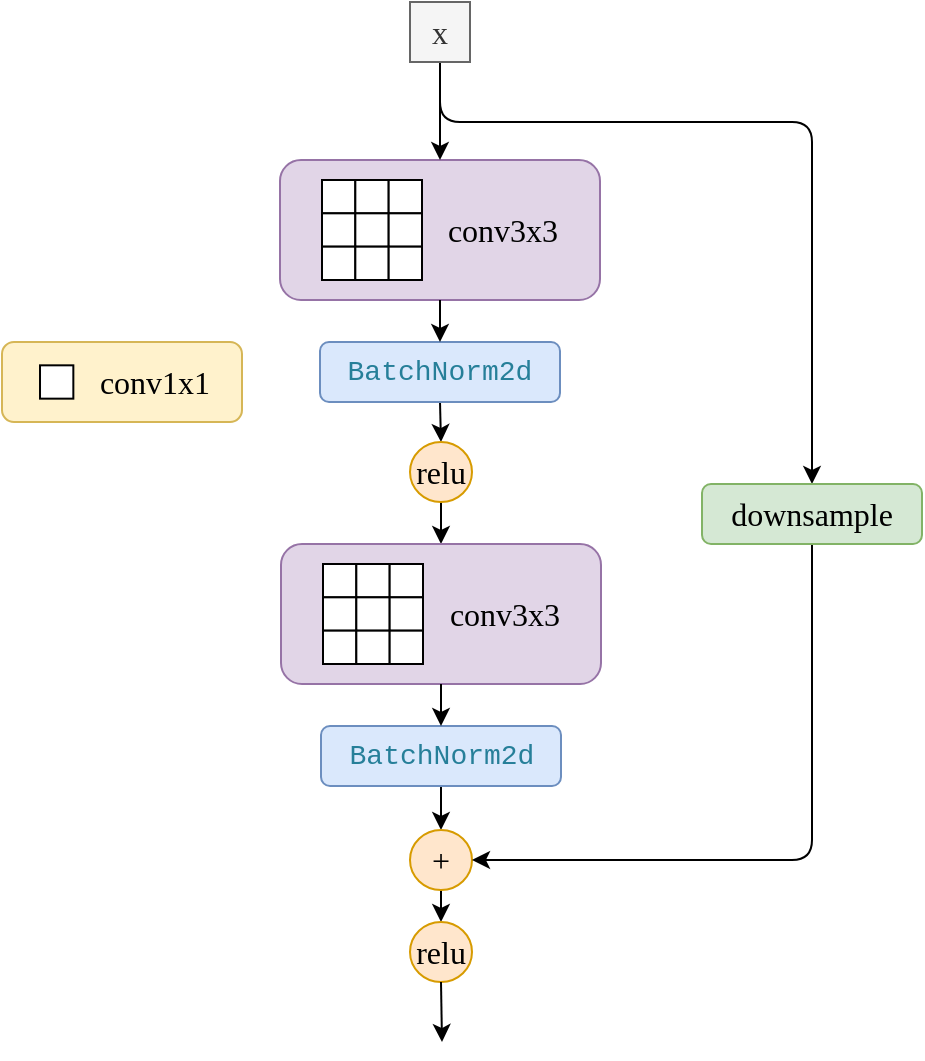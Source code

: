 <mxfile version="20.6.2" type="device"><diagram id="H3T_MEQf9yx8DijcKJru" name="第 1 页"><mxGraphModel dx="809" dy="588" grid="1" gridSize="10" guides="1" tooltips="1" connect="1" arrows="1" fold="1" page="0" pageScale="1" pageWidth="827" pageHeight="1169" math="0" shadow="0"><root><mxCell id="0"/><mxCell id="1" parent="0"/><mxCell id="aQBPzhVZp9V-ZjaDZRbG-76" value="" style="group" vertex="1" connectable="0" parent="1"><mxGeometry x="280" y="300" width="120" height="40" as="geometry"/></mxCell><mxCell id="aQBPzhVZp9V-ZjaDZRbG-1" value="" style="rounded=1;whiteSpace=wrap;html=1;fillColor=#fff2cc;strokeColor=#d6b656;" vertex="1" parent="aQBPzhVZp9V-ZjaDZRbG-76"><mxGeometry width="120" height="40" as="geometry"/></mxCell><mxCell id="aQBPzhVZp9V-ZjaDZRbG-73" value="" style="whiteSpace=wrap;html=1;aspect=fixed;" vertex="1" parent="aQBPzhVZp9V-ZjaDZRbG-76"><mxGeometry x="19.003" y="11.667" width="16.667" height="16.667" as="geometry"/></mxCell><mxCell id="aQBPzhVZp9V-ZjaDZRbG-75" value="&lt;span style=&quot;&quot;&gt;conv1x1&lt;/span&gt;" style="text;html=1;align=center;verticalAlign=middle;resizable=0;points=[];autosize=1;strokeColor=none;fillColor=none;fontSize=16;fontFamily=Times New Roman;" vertex="1" parent="aQBPzhVZp9V-ZjaDZRbG-76"><mxGeometry x="35.67" y="5" width="80" height="30" as="geometry"/></mxCell><mxCell id="aQBPzhVZp9V-ZjaDZRbG-77" value="" style="group" vertex="1" connectable="0" parent="1"><mxGeometry x="419" y="209" width="160" height="70" as="geometry"/></mxCell><mxCell id="aQBPzhVZp9V-ZjaDZRbG-11" value="" style="rounded=1;whiteSpace=wrap;html=1;fillColor=#e1d5e7;strokeColor=#9673a6;align=center;" vertex="1" parent="aQBPzhVZp9V-ZjaDZRbG-77"><mxGeometry width="160" height="70" as="geometry"/></mxCell><mxCell id="aQBPzhVZp9V-ZjaDZRbG-12" value="" style="group" vertex="1" connectable="0" parent="aQBPzhVZp9V-ZjaDZRbG-77"><mxGeometry x="21" y="10" width="50" height="50" as="geometry"/></mxCell><mxCell id="aQBPzhVZp9V-ZjaDZRbG-2" value="" style="whiteSpace=wrap;html=1;aspect=fixed;" vertex="1" parent="aQBPzhVZp9V-ZjaDZRbG-12"><mxGeometry width="16.667" height="16.667" as="geometry"/></mxCell><mxCell id="aQBPzhVZp9V-ZjaDZRbG-3" value="" style="whiteSpace=wrap;html=1;aspect=fixed;" vertex="1" parent="aQBPzhVZp9V-ZjaDZRbG-12"><mxGeometry x="16.667" width="16.667" height="16.667" as="geometry"/></mxCell><mxCell id="aQBPzhVZp9V-ZjaDZRbG-4" value="" style="whiteSpace=wrap;html=1;aspect=fixed;" vertex="1" parent="aQBPzhVZp9V-ZjaDZRbG-12"><mxGeometry x="33.333" width="16.667" height="16.667" as="geometry"/></mxCell><mxCell id="aQBPzhVZp9V-ZjaDZRbG-5" value="" style="whiteSpace=wrap;html=1;aspect=fixed;" vertex="1" parent="aQBPzhVZp9V-ZjaDZRbG-12"><mxGeometry y="16.667" width="16.667" height="16.667" as="geometry"/></mxCell><mxCell id="aQBPzhVZp9V-ZjaDZRbG-6" value="" style="whiteSpace=wrap;html=1;aspect=fixed;" vertex="1" parent="aQBPzhVZp9V-ZjaDZRbG-12"><mxGeometry x="16.667" y="16.667" width="16.667" height="16.667" as="geometry"/></mxCell><mxCell id="aQBPzhVZp9V-ZjaDZRbG-7" value="" style="whiteSpace=wrap;html=1;aspect=fixed;" vertex="1" parent="aQBPzhVZp9V-ZjaDZRbG-12"><mxGeometry x="33.333" y="16.667" width="16.667" height="16.667" as="geometry"/></mxCell><mxCell id="aQBPzhVZp9V-ZjaDZRbG-8" value="" style="whiteSpace=wrap;html=1;aspect=fixed;" vertex="1" parent="aQBPzhVZp9V-ZjaDZRbG-12"><mxGeometry y="33.333" width="16.667" height="16.667" as="geometry"/></mxCell><mxCell id="aQBPzhVZp9V-ZjaDZRbG-9" value="" style="whiteSpace=wrap;html=1;aspect=fixed;" vertex="1" parent="aQBPzhVZp9V-ZjaDZRbG-12"><mxGeometry x="16.667" y="33.333" width="16.667" height="16.667" as="geometry"/></mxCell><mxCell id="aQBPzhVZp9V-ZjaDZRbG-10" value="" style="whiteSpace=wrap;html=1;aspect=fixed;" vertex="1" parent="aQBPzhVZp9V-ZjaDZRbG-12"><mxGeometry x="33.333" y="33.333" width="16.667" height="16.667" as="geometry"/></mxCell><mxCell id="aQBPzhVZp9V-ZjaDZRbG-74" value="&lt;span style=&quot;&quot;&gt;conv3x3&lt;/span&gt;" style="text;html=1;align=center;verticalAlign=middle;resizable=0;points=[];autosize=1;strokeColor=none;fillColor=none;fontSize=16;fontFamily=Times New Roman;" vertex="1" parent="aQBPzhVZp9V-ZjaDZRbG-77"><mxGeometry x="71" y="20" width="80" height="30" as="geometry"/></mxCell><mxCell id="aQBPzhVZp9V-ZjaDZRbG-84" style="edgeStyle=orthogonalEdgeStyle;rounded=0;orthogonalLoop=1;jettySize=auto;html=1;exitX=0.5;exitY=1;exitDx=0;exitDy=0;entryX=0.5;entryY=0;entryDx=0;entryDy=0;fontFamily=Times New Roman;fontSize=16;" edge="1" parent="1" source="aQBPzhVZp9V-ZjaDZRbG-79" target="aQBPzhVZp9V-ZjaDZRbG-83"><mxGeometry relative="1" as="geometry"/></mxCell><mxCell id="aQBPzhVZp9V-ZjaDZRbG-79" value="&lt;div style=&quot;font-family: Consolas, &amp;quot;Courier New&amp;quot;, monospace; font-size: 14px; line-height: 19px;&quot;&gt;&lt;span style=&quot;color: #267f99;&quot;&gt;BatchNorm2d&lt;/span&gt; &lt;/div&gt;" style="rounded=1;whiteSpace=wrap;html=1;fontFamily=Times New Roman;fontSize=16;fillColor=#dae8fc;strokeColor=#6c8ebf;" vertex="1" parent="1"><mxGeometry x="439" y="300" width="120" height="30" as="geometry"/></mxCell><mxCell id="aQBPzhVZp9V-ZjaDZRbG-81" style="edgeStyle=orthogonalEdgeStyle;rounded=0;orthogonalLoop=1;jettySize=auto;html=1;exitX=0.5;exitY=1;exitDx=0;exitDy=0;entryX=0.5;entryY=0;entryDx=0;entryDy=0;fontFamily=Times New Roman;fontSize=16;" edge="1" parent="1" source="aQBPzhVZp9V-ZjaDZRbG-80" target="aQBPzhVZp9V-ZjaDZRbG-11"><mxGeometry relative="1" as="geometry"/></mxCell><mxCell id="aQBPzhVZp9V-ZjaDZRbG-121" style="edgeStyle=orthogonalEdgeStyle;rounded=1;orthogonalLoop=1;jettySize=auto;html=1;exitX=0.5;exitY=1;exitDx=0;exitDy=0;entryX=0.5;entryY=0;entryDx=0;entryDy=0;fontFamily=Times New Roman;fontSize=16;" edge="1" parent="1" source="aQBPzhVZp9V-ZjaDZRbG-80" target="aQBPzhVZp9V-ZjaDZRbG-120"><mxGeometry relative="1" as="geometry"><Array as="points"><mxPoint x="499" y="190"/><mxPoint x="685" y="190"/></Array></mxGeometry></mxCell><mxCell id="aQBPzhVZp9V-ZjaDZRbG-80" value="x" style="rounded=0;whiteSpace=wrap;html=1;fontFamily=Times New Roman;fontSize=16;fillColor=#f5f5f5;fontColor=#333333;strokeColor=#666666;" vertex="1" parent="1"><mxGeometry x="484" y="130" width="30" height="30" as="geometry"/></mxCell><mxCell id="aQBPzhVZp9V-ZjaDZRbG-82" style="edgeStyle=orthogonalEdgeStyle;rounded=0;orthogonalLoop=1;jettySize=auto;html=1;exitX=0.5;exitY=1;exitDx=0;exitDy=0;entryX=0.5;entryY=0;entryDx=0;entryDy=0;fontFamily=Times New Roman;fontSize=16;" edge="1" parent="1" source="aQBPzhVZp9V-ZjaDZRbG-11" target="aQBPzhVZp9V-ZjaDZRbG-79"><mxGeometry relative="1" as="geometry"/></mxCell><mxCell id="aQBPzhVZp9V-ZjaDZRbG-114" style="edgeStyle=orthogonalEdgeStyle;rounded=0;orthogonalLoop=1;jettySize=auto;html=1;exitX=0.5;exitY=1;exitDx=0;exitDy=0;entryX=0.5;entryY=0;entryDx=0;entryDy=0;fontFamily=Times New Roman;fontSize=16;" edge="1" parent="1" source="aQBPzhVZp9V-ZjaDZRbG-83" target="aQBPzhVZp9V-ZjaDZRbG-100"><mxGeometry relative="1" as="geometry"/></mxCell><mxCell id="aQBPzhVZp9V-ZjaDZRbG-83" value="relu" style="ellipse;whiteSpace=wrap;html=1;fontFamily=Times New Roman;fontSize=16;fillColor=#ffe6cc;strokeColor=#d79b00;" vertex="1" parent="1"><mxGeometry x="484" y="350" width="31" height="30" as="geometry"/></mxCell><mxCell id="aQBPzhVZp9V-ZjaDZRbG-99" value="" style="group" vertex="1" connectable="0" parent="1"><mxGeometry x="419.5" y="401" width="160" height="70" as="geometry"/></mxCell><mxCell id="aQBPzhVZp9V-ZjaDZRbG-100" value="" style="rounded=1;whiteSpace=wrap;html=1;fillColor=#e1d5e7;strokeColor=#9673a6;align=center;" vertex="1" parent="aQBPzhVZp9V-ZjaDZRbG-99"><mxGeometry width="160" height="70" as="geometry"/></mxCell><mxCell id="aQBPzhVZp9V-ZjaDZRbG-101" value="" style="group" vertex="1" connectable="0" parent="aQBPzhVZp9V-ZjaDZRbG-99"><mxGeometry x="21" y="10" width="50" height="50" as="geometry"/></mxCell><mxCell id="aQBPzhVZp9V-ZjaDZRbG-102" value="" style="whiteSpace=wrap;html=1;aspect=fixed;" vertex="1" parent="aQBPzhVZp9V-ZjaDZRbG-101"><mxGeometry width="16.667" height="16.667" as="geometry"/></mxCell><mxCell id="aQBPzhVZp9V-ZjaDZRbG-103" value="" style="whiteSpace=wrap;html=1;aspect=fixed;" vertex="1" parent="aQBPzhVZp9V-ZjaDZRbG-101"><mxGeometry x="16.667" width="16.667" height="16.667" as="geometry"/></mxCell><mxCell id="aQBPzhVZp9V-ZjaDZRbG-104" value="" style="whiteSpace=wrap;html=1;aspect=fixed;" vertex="1" parent="aQBPzhVZp9V-ZjaDZRbG-101"><mxGeometry x="33.333" width="16.667" height="16.667" as="geometry"/></mxCell><mxCell id="aQBPzhVZp9V-ZjaDZRbG-105" value="" style="whiteSpace=wrap;html=1;aspect=fixed;" vertex="1" parent="aQBPzhVZp9V-ZjaDZRbG-101"><mxGeometry y="16.667" width="16.667" height="16.667" as="geometry"/></mxCell><mxCell id="aQBPzhVZp9V-ZjaDZRbG-106" value="" style="whiteSpace=wrap;html=1;aspect=fixed;" vertex="1" parent="aQBPzhVZp9V-ZjaDZRbG-101"><mxGeometry x="16.667" y="16.667" width="16.667" height="16.667" as="geometry"/></mxCell><mxCell id="aQBPzhVZp9V-ZjaDZRbG-107" value="" style="whiteSpace=wrap;html=1;aspect=fixed;" vertex="1" parent="aQBPzhVZp9V-ZjaDZRbG-101"><mxGeometry x="33.333" y="16.667" width="16.667" height="16.667" as="geometry"/></mxCell><mxCell id="aQBPzhVZp9V-ZjaDZRbG-108" value="" style="whiteSpace=wrap;html=1;aspect=fixed;" vertex="1" parent="aQBPzhVZp9V-ZjaDZRbG-101"><mxGeometry y="33.333" width="16.667" height="16.667" as="geometry"/></mxCell><mxCell id="aQBPzhVZp9V-ZjaDZRbG-109" value="" style="whiteSpace=wrap;html=1;aspect=fixed;" vertex="1" parent="aQBPzhVZp9V-ZjaDZRbG-101"><mxGeometry x="16.667" y="33.333" width="16.667" height="16.667" as="geometry"/></mxCell><mxCell id="aQBPzhVZp9V-ZjaDZRbG-110" value="" style="whiteSpace=wrap;html=1;aspect=fixed;" vertex="1" parent="aQBPzhVZp9V-ZjaDZRbG-101"><mxGeometry x="33.333" y="33.333" width="16.667" height="16.667" as="geometry"/></mxCell><mxCell id="aQBPzhVZp9V-ZjaDZRbG-111" value="&lt;span style=&quot;&quot;&gt;conv3x3&lt;/span&gt;" style="text;html=1;align=center;verticalAlign=middle;resizable=0;points=[];autosize=1;strokeColor=none;fillColor=none;fontSize=16;fontFamily=Times New Roman;" vertex="1" parent="aQBPzhVZp9V-ZjaDZRbG-99"><mxGeometry x="71" y="20" width="80" height="30" as="geometry"/></mxCell><mxCell id="aQBPzhVZp9V-ZjaDZRbG-116" style="edgeStyle=orthogonalEdgeStyle;rounded=0;orthogonalLoop=1;jettySize=auto;html=1;exitX=0.5;exitY=1;exitDx=0;exitDy=0;entryX=0.5;entryY=0;entryDx=0;entryDy=0;fontFamily=Times New Roman;fontSize=16;" edge="1" parent="1" source="aQBPzhVZp9V-ZjaDZRbG-112" target="aQBPzhVZp9V-ZjaDZRbG-115"><mxGeometry relative="1" as="geometry"/></mxCell><mxCell id="aQBPzhVZp9V-ZjaDZRbG-112" value="&lt;div style=&quot;font-family: Consolas, &amp;quot;Courier New&amp;quot;, monospace; font-size: 14px; line-height: 19px;&quot;&gt;&lt;span style=&quot;color: #267f99;&quot;&gt;BatchNorm2d&lt;/span&gt; &lt;/div&gt;" style="rounded=1;whiteSpace=wrap;html=1;fontFamily=Times New Roman;fontSize=16;fillColor=#dae8fc;strokeColor=#6c8ebf;" vertex="1" parent="1"><mxGeometry x="439.5" y="492" width="120" height="30" as="geometry"/></mxCell><mxCell id="aQBPzhVZp9V-ZjaDZRbG-113" style="edgeStyle=orthogonalEdgeStyle;rounded=0;orthogonalLoop=1;jettySize=auto;html=1;exitX=0.5;exitY=1;exitDx=0;exitDy=0;entryX=0.5;entryY=0;entryDx=0;entryDy=0;fontFamily=Times New Roman;fontSize=16;" edge="1" parent="1" source="aQBPzhVZp9V-ZjaDZRbG-100" target="aQBPzhVZp9V-ZjaDZRbG-112"><mxGeometry relative="1" as="geometry"/></mxCell><mxCell id="aQBPzhVZp9V-ZjaDZRbG-119" style="edgeStyle=orthogonalEdgeStyle;curved=1;orthogonalLoop=1;jettySize=auto;html=1;exitX=0.5;exitY=1;exitDx=0;exitDy=0;entryX=0.5;entryY=0;entryDx=0;entryDy=0;fontFamily=Times New Roman;fontSize=16;" edge="1" parent="1" source="aQBPzhVZp9V-ZjaDZRbG-115" target="aQBPzhVZp9V-ZjaDZRbG-118"><mxGeometry relative="1" as="geometry"/></mxCell><mxCell id="aQBPzhVZp9V-ZjaDZRbG-115" value="+" style="ellipse;whiteSpace=wrap;html=1;fontFamily=Times New Roman;fontSize=16;fillColor=#ffe6cc;strokeColor=#d79b00;" vertex="1" parent="1"><mxGeometry x="484" y="544" width="31" height="30" as="geometry"/></mxCell><mxCell id="aQBPzhVZp9V-ZjaDZRbG-118" value="relu" style="ellipse;whiteSpace=wrap;html=1;fontFamily=Times New Roman;fontSize=16;fillColor=#ffe6cc;strokeColor=#d79b00;" vertex="1" parent="1"><mxGeometry x="484" y="590" width="31" height="30" as="geometry"/></mxCell><mxCell id="aQBPzhVZp9V-ZjaDZRbG-125" style="edgeStyle=orthogonalEdgeStyle;rounded=1;orthogonalLoop=1;jettySize=auto;html=1;exitX=0.5;exitY=1;exitDx=0;exitDy=0;entryX=1;entryY=0.5;entryDx=0;entryDy=0;fontFamily=Times New Roman;fontSize=16;" edge="1" parent="1" source="aQBPzhVZp9V-ZjaDZRbG-120" target="aQBPzhVZp9V-ZjaDZRbG-115"><mxGeometry relative="1" as="geometry"/></mxCell><mxCell id="aQBPzhVZp9V-ZjaDZRbG-120" value="downsample" style="rounded=1;whiteSpace=wrap;html=1;fontFamily=Times New Roman;fontSize=16;fillColor=#d5e8d4;strokeColor=#82b366;" vertex="1" parent="1"><mxGeometry x="630" y="371" width="110" height="30" as="geometry"/></mxCell><mxCell id="aQBPzhVZp9V-ZjaDZRbG-126" value="" style="endArrow=classic;html=1;rounded=1;fontFamily=Times New Roman;fontSize=16;exitX=0.5;exitY=1;exitDx=0;exitDy=0;" edge="1" parent="1" source="aQBPzhVZp9V-ZjaDZRbG-118"><mxGeometry width="50" height="50" relative="1" as="geometry"><mxPoint x="470" y="690" as="sourcePoint"/><mxPoint x="500" y="650" as="targetPoint"/></mxGeometry></mxCell></root></mxGraphModel></diagram></mxfile>